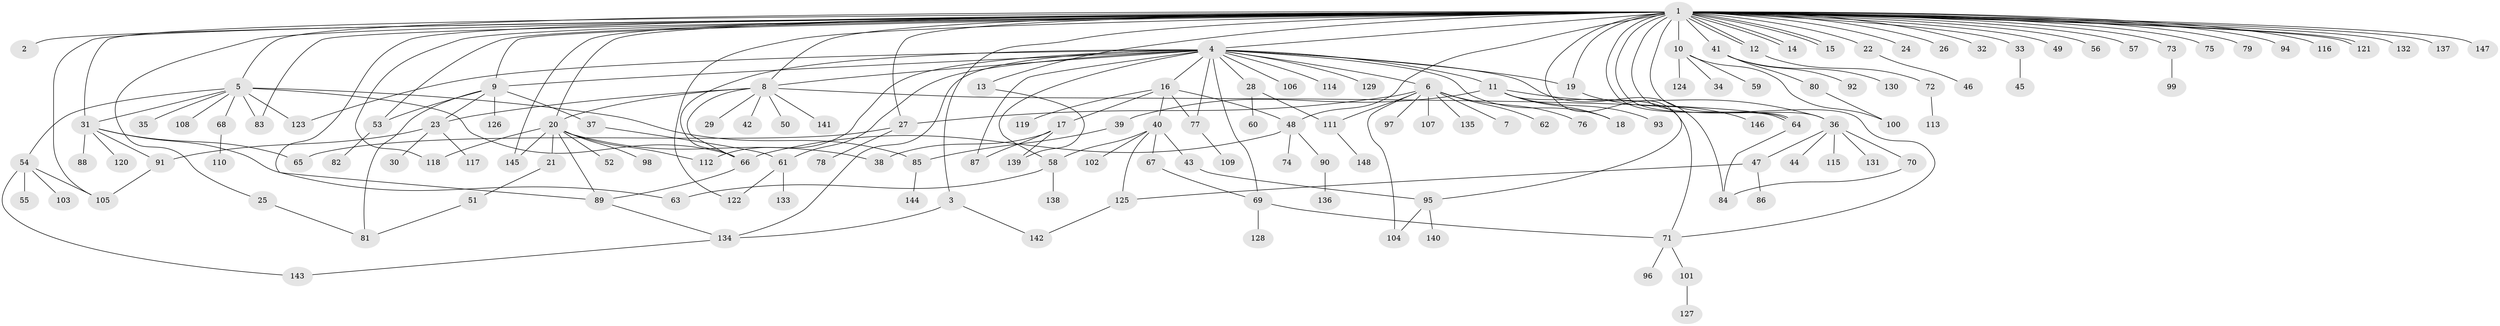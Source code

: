 // Generated by graph-tools (version 1.1) at 2025/11/02/27/25 16:11:11]
// undirected, 148 vertices, 203 edges
graph export_dot {
graph [start="1"]
  node [color=gray90,style=filled];
  1;
  2;
  3;
  4;
  5;
  6;
  7;
  8;
  9;
  10;
  11;
  12;
  13;
  14;
  15;
  16;
  17;
  18;
  19;
  20;
  21;
  22;
  23;
  24;
  25;
  26;
  27;
  28;
  29;
  30;
  31;
  32;
  33;
  34;
  35;
  36;
  37;
  38;
  39;
  40;
  41;
  42;
  43;
  44;
  45;
  46;
  47;
  48;
  49;
  50;
  51;
  52;
  53;
  54;
  55;
  56;
  57;
  58;
  59;
  60;
  61;
  62;
  63;
  64;
  65;
  66;
  67;
  68;
  69;
  70;
  71;
  72;
  73;
  74;
  75;
  76;
  77;
  78;
  79;
  80;
  81;
  82;
  83;
  84;
  85;
  86;
  87;
  88;
  89;
  90;
  91;
  92;
  93;
  94;
  95;
  96;
  97;
  98;
  99;
  100;
  101;
  102;
  103;
  104;
  105;
  106;
  107;
  108;
  109;
  110;
  111;
  112;
  113;
  114;
  115;
  116;
  117;
  118;
  119;
  120;
  121;
  122;
  123;
  124;
  125;
  126;
  127;
  128;
  129;
  130;
  131;
  132;
  133;
  134;
  135;
  136;
  137;
  138;
  139;
  140;
  141;
  142;
  143;
  144;
  145;
  146;
  147;
  148;
  1 -- 2;
  1 -- 3;
  1 -- 4;
  1 -- 5;
  1 -- 8;
  1 -- 9;
  1 -- 10;
  1 -- 12;
  1 -- 12;
  1 -- 13;
  1 -- 14;
  1 -- 14;
  1 -- 15;
  1 -- 15;
  1 -- 19;
  1 -- 20;
  1 -- 22;
  1 -- 24;
  1 -- 25;
  1 -- 26;
  1 -- 27;
  1 -- 31;
  1 -- 32;
  1 -- 33;
  1 -- 36;
  1 -- 41;
  1 -- 48;
  1 -- 49;
  1 -- 53;
  1 -- 56;
  1 -- 57;
  1 -- 64;
  1 -- 64;
  1 -- 71;
  1 -- 73;
  1 -- 75;
  1 -- 79;
  1 -- 83;
  1 -- 89;
  1 -- 94;
  1 -- 95;
  1 -- 105;
  1 -- 116;
  1 -- 118;
  1 -- 121;
  1 -- 121;
  1 -- 122;
  1 -- 132;
  1 -- 137;
  1 -- 145;
  1 -- 147;
  3 -- 134;
  3 -- 142;
  4 -- 6;
  4 -- 8;
  4 -- 9;
  4 -- 11;
  4 -- 16;
  4 -- 18;
  4 -- 19;
  4 -- 28;
  4 -- 58;
  4 -- 61;
  4 -- 66;
  4 -- 69;
  4 -- 77;
  4 -- 84;
  4 -- 87;
  4 -- 106;
  4 -- 112;
  4 -- 114;
  4 -- 123;
  4 -- 129;
  4 -- 134;
  5 -- 31;
  5 -- 35;
  5 -- 54;
  5 -- 66;
  5 -- 68;
  5 -- 83;
  5 -- 85;
  5 -- 108;
  5 -- 123;
  6 -- 7;
  6 -- 27;
  6 -- 62;
  6 -- 76;
  6 -- 97;
  6 -- 104;
  6 -- 107;
  6 -- 111;
  6 -- 135;
  8 -- 20;
  8 -- 23;
  8 -- 29;
  8 -- 42;
  8 -- 50;
  8 -- 64;
  8 -- 66;
  8 -- 141;
  9 -- 23;
  9 -- 37;
  9 -- 53;
  9 -- 81;
  9 -- 126;
  10 -- 34;
  10 -- 59;
  10 -- 100;
  10 -- 124;
  11 -- 18;
  11 -- 36;
  11 -- 39;
  11 -- 71;
  11 -- 93;
  12 -- 72;
  13 -- 139;
  16 -- 17;
  16 -- 40;
  16 -- 48;
  16 -- 77;
  16 -- 119;
  17 -- 38;
  17 -- 87;
  17 -- 139;
  19 -- 146;
  20 -- 21;
  20 -- 38;
  20 -- 52;
  20 -- 89;
  20 -- 98;
  20 -- 112;
  20 -- 118;
  20 -- 145;
  21 -- 51;
  22 -- 46;
  23 -- 30;
  23 -- 91;
  23 -- 117;
  25 -- 81;
  27 -- 65;
  27 -- 78;
  28 -- 60;
  28 -- 111;
  31 -- 63;
  31 -- 65;
  31 -- 88;
  31 -- 91;
  31 -- 120;
  33 -- 45;
  36 -- 44;
  36 -- 47;
  36 -- 70;
  36 -- 115;
  36 -- 131;
  37 -- 61;
  39 -- 85;
  40 -- 43;
  40 -- 58;
  40 -- 67;
  40 -- 102;
  40 -- 125;
  41 -- 80;
  41 -- 92;
  41 -- 130;
  43 -- 95;
  47 -- 86;
  47 -- 125;
  48 -- 66;
  48 -- 74;
  48 -- 90;
  51 -- 81;
  53 -- 82;
  54 -- 55;
  54 -- 103;
  54 -- 105;
  54 -- 143;
  58 -- 63;
  58 -- 138;
  61 -- 122;
  61 -- 133;
  64 -- 84;
  66 -- 89;
  67 -- 69;
  68 -- 110;
  69 -- 71;
  69 -- 128;
  70 -- 84;
  71 -- 96;
  71 -- 101;
  72 -- 113;
  73 -- 99;
  77 -- 109;
  80 -- 100;
  85 -- 144;
  89 -- 134;
  90 -- 136;
  91 -- 105;
  95 -- 104;
  95 -- 140;
  101 -- 127;
  111 -- 148;
  125 -- 142;
  134 -- 143;
}

